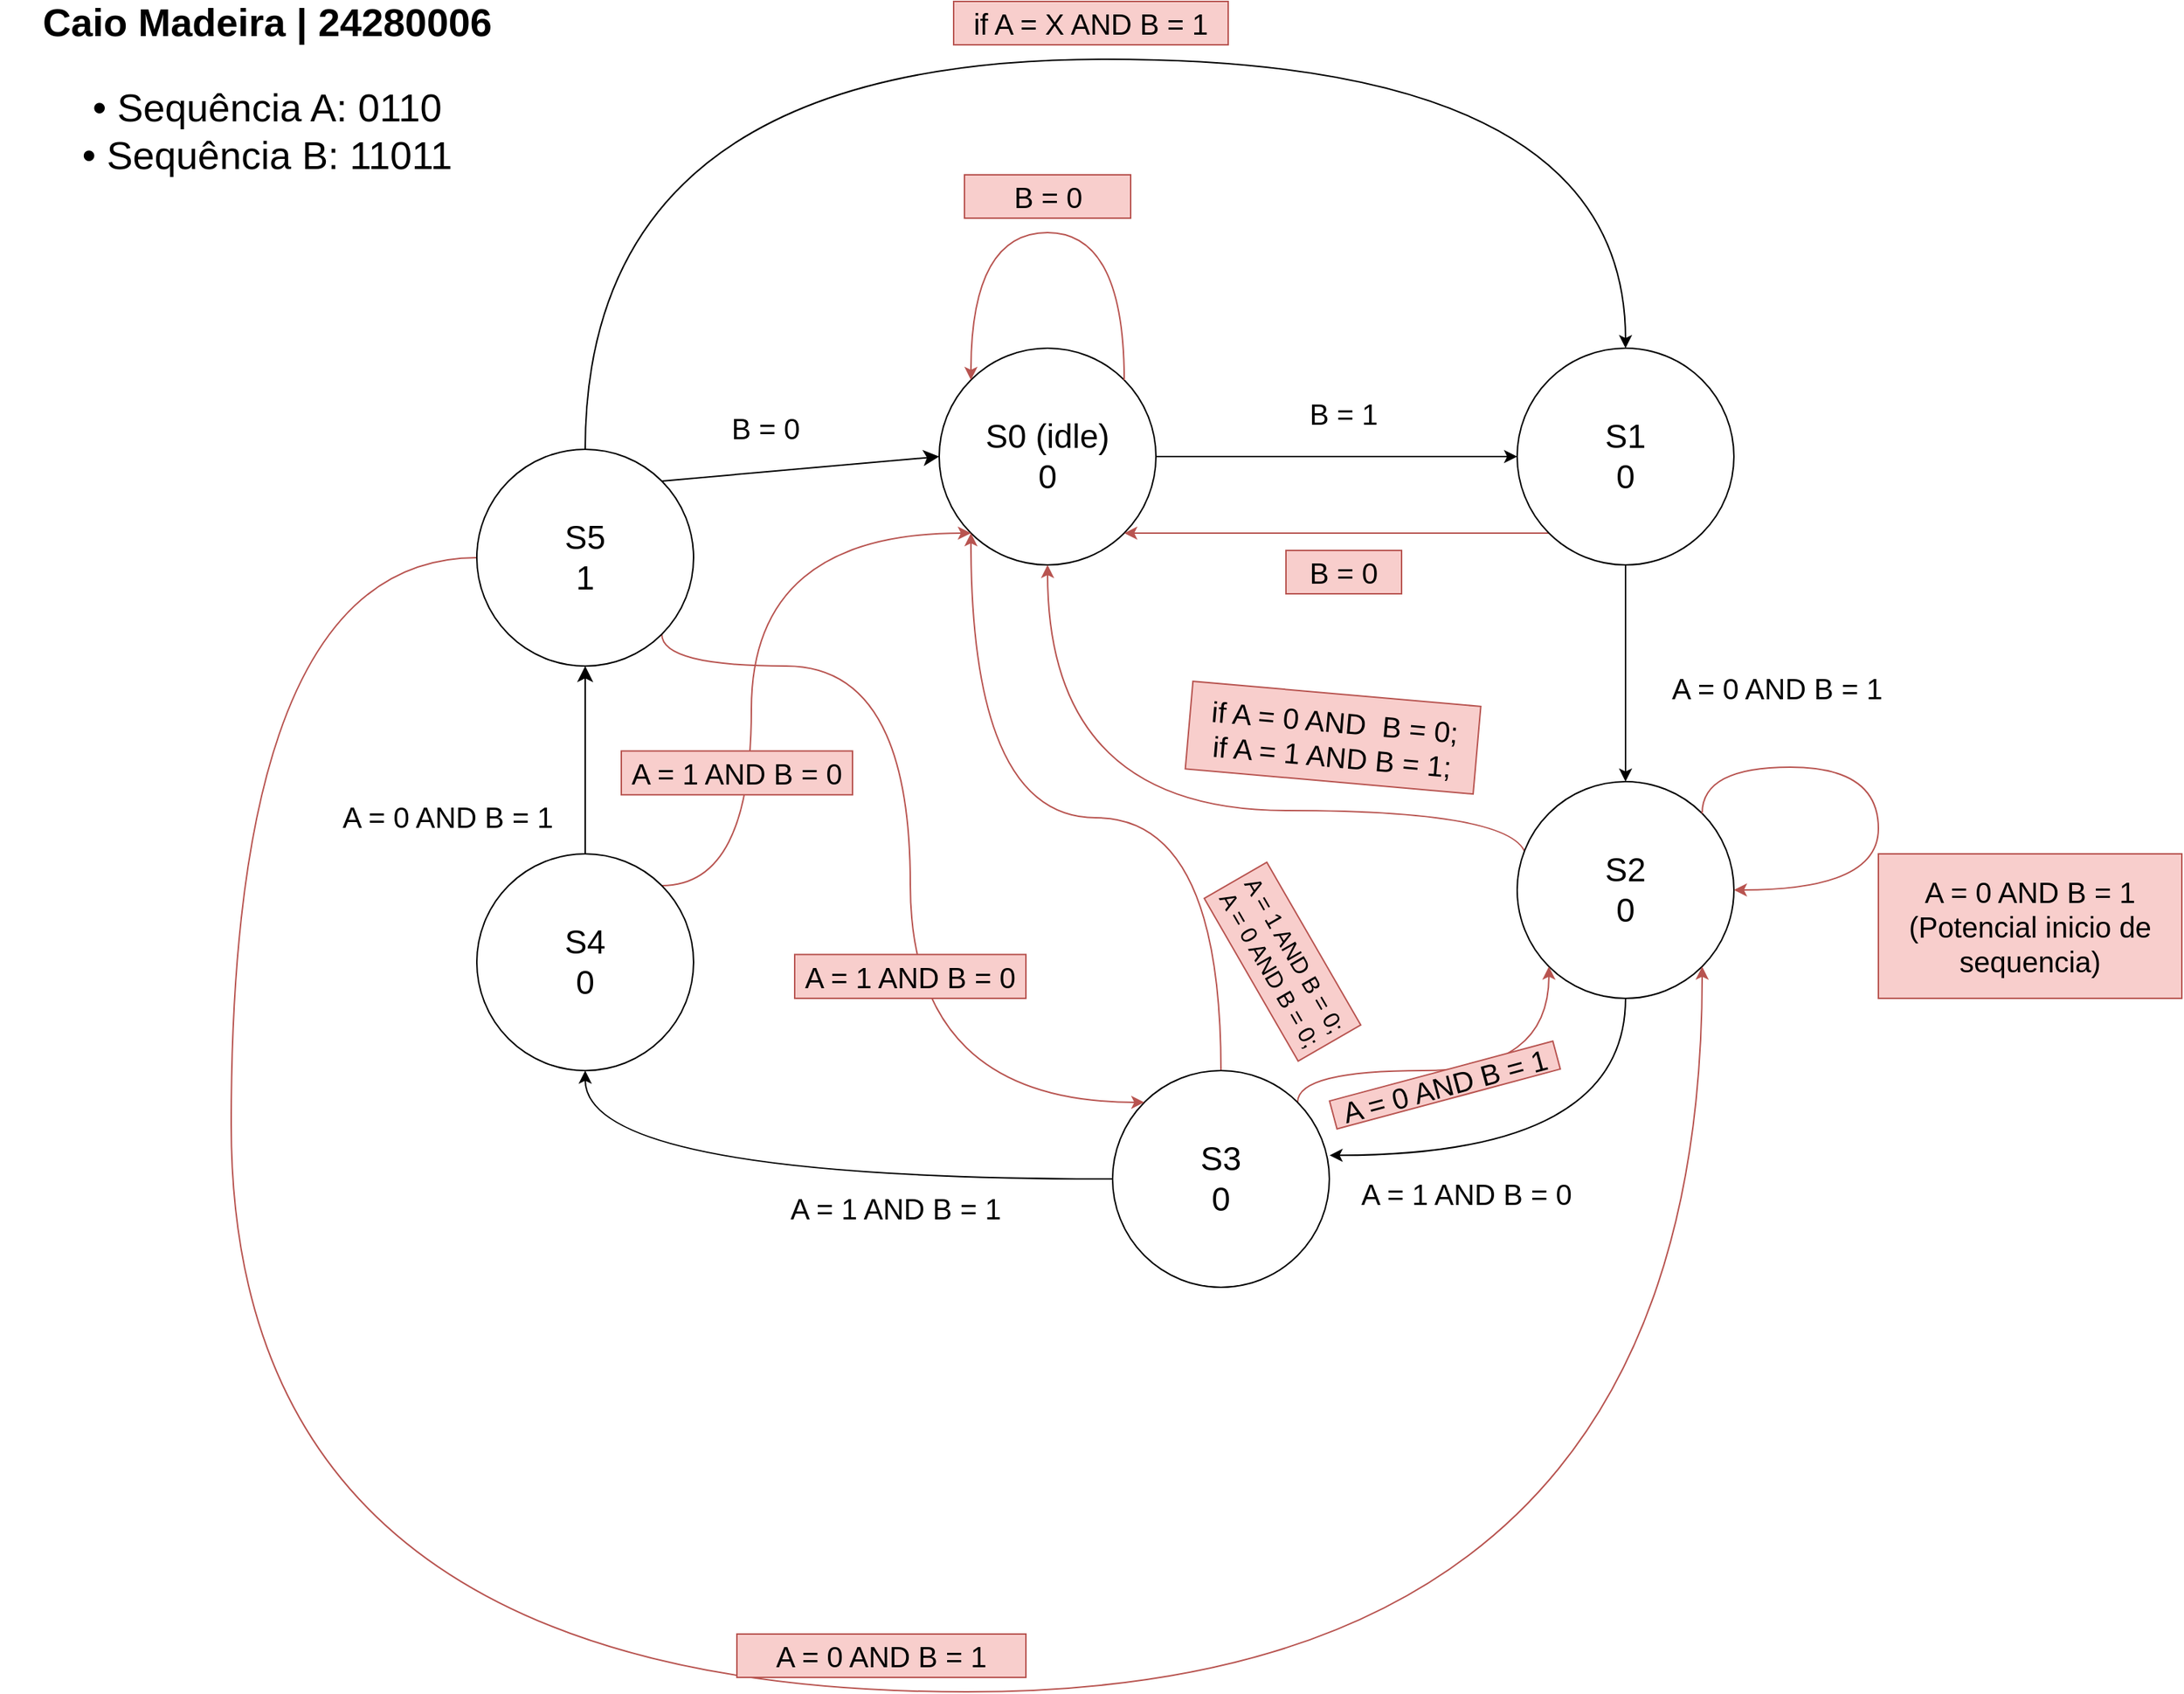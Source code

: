 <mxfile version="24.8.4">
  <diagram name="Page-1" id="b_PFSjgRnYWqNBcnfu1e">
    <mxGraphModel dx="3000" dy="1640" grid="1" gridSize="10" guides="1" tooltips="1" connect="1" arrows="1" fold="1" page="0" pageScale="1" pageWidth="850" pageHeight="1100" background="none" math="0" shadow="0">
      <root>
        <mxCell id="0" />
        <mxCell id="1" parent="0" />
        <mxCell id="tQddnmzMiFavjvR3CnS6-4" style="edgeStyle=orthogonalEdgeStyle;rounded=0;orthogonalLoop=1;jettySize=auto;html=1;entryX=0;entryY=0.5;entryDx=0;entryDy=0;" parent="1" source="tQddnmzMiFavjvR3CnS6-1" target="tQddnmzMiFavjvR3CnS6-2" edge="1">
          <mxGeometry relative="1" as="geometry" />
        </mxCell>
        <mxCell id="tQddnmzMiFavjvR3CnS6-1" value="&lt;font style=&quot;font-size: 23px;&quot;&gt;S0 (idle)&lt;br&gt;0&lt;/font&gt;" style="ellipse;whiteSpace=wrap;html=1;aspect=fixed;" parent="1" vertex="1">
          <mxGeometry x="240" y="100" width="150" height="150" as="geometry" />
        </mxCell>
        <mxCell id="tQddnmzMiFavjvR3CnS6-7" style="edgeStyle=orthogonalEdgeStyle;rounded=0;orthogonalLoop=1;jettySize=auto;html=1;" parent="1" source="tQddnmzMiFavjvR3CnS6-2" edge="1">
          <mxGeometry relative="1" as="geometry">
            <mxPoint x="715" y="400" as="targetPoint" />
          </mxGeometry>
        </mxCell>
        <mxCell id="tQddnmzMiFavjvR3CnS6-23" style="edgeStyle=orthogonalEdgeStyle;rounded=0;orthogonalLoop=1;jettySize=auto;html=1;exitX=0;exitY=1;exitDx=0;exitDy=0;entryX=1;entryY=1;entryDx=0;entryDy=0;fillColor=#f8cecc;strokeColor=#b85450;" parent="1" source="tQddnmzMiFavjvR3CnS6-2" target="tQddnmzMiFavjvR3CnS6-1" edge="1">
          <mxGeometry relative="1" as="geometry" />
        </mxCell>
        <mxCell id="tQddnmzMiFavjvR3CnS6-2" value="&lt;font style=&quot;font-size: 23px;&quot;&gt;S1&lt;br&gt;0&lt;/font&gt;" style="ellipse;whiteSpace=wrap;html=1;aspect=fixed;" parent="1" vertex="1">
          <mxGeometry x="640" y="100" width="150" height="150" as="geometry" />
        </mxCell>
        <mxCell id="tQddnmzMiFavjvR3CnS6-3" value="&lt;span style=&quot;font-size: 20px;&quot;&gt;B = 1&lt;/span&gt;" style="text;html=1;align=center;verticalAlign=middle;whiteSpace=wrap;rounded=0;" parent="1" vertex="1">
          <mxGeometry x="490" y="130" width="60" height="30" as="geometry" />
        </mxCell>
        <mxCell id="tQddnmzMiFavjvR3CnS6-25" style="edgeStyle=orthogonalEdgeStyle;rounded=0;orthogonalLoop=1;jettySize=auto;html=1;entryX=0.5;entryY=1;entryDx=0;entryDy=0;curved=1;exitX=0.042;exitY=0.358;exitDx=0;exitDy=0;exitPerimeter=0;fillColor=#f8cecc;strokeColor=#b85450;" parent="1" source="tQddnmzMiFavjvR3CnS6-5" target="tQddnmzMiFavjvR3CnS6-1" edge="1">
          <mxGeometry relative="1" as="geometry">
            <Array as="points">
              <mxPoint x="646" y="420" />
              <mxPoint x="315" y="420" />
            </Array>
          </mxGeometry>
        </mxCell>
        <mxCell id="tQddnmzMiFavjvR3CnS6-5" value="&lt;span style=&quot;font-size: 23px;&quot;&gt;S2&lt;/span&gt;&lt;div&gt;&lt;span style=&quot;font-size: 23px;&quot;&gt;0&lt;/span&gt;&lt;/div&gt;" style="ellipse;whiteSpace=wrap;html=1;aspect=fixed;" parent="1" vertex="1">
          <mxGeometry x="640" y="400" width="150" height="150" as="geometry" />
        </mxCell>
        <mxCell id="tQddnmzMiFavjvR3CnS6-9" value="&lt;span style=&quot;font-size: 20px;&quot;&gt;A = 0 AND B = 1&lt;/span&gt;" style="text;html=1;align=center;verticalAlign=middle;whiteSpace=wrap;rounded=0;" parent="1" vertex="1">
          <mxGeometry x="740" y="320" width="160" height="30" as="geometry" />
        </mxCell>
        <mxCell id="tQddnmzMiFavjvR3CnS6-11" style="edgeStyle=orthogonalEdgeStyle;rounded=0;orthogonalLoop=1;jettySize=auto;html=1;exitX=1;exitY=0;exitDx=0;exitDy=0;entryX=0;entryY=0;entryDx=0;entryDy=0;curved=1;fillColor=#f8cecc;strokeColor=#b85450;" parent="1" source="tQddnmzMiFavjvR3CnS6-1" target="tQddnmzMiFavjvR3CnS6-1" edge="1">
          <mxGeometry relative="1" as="geometry">
            <Array as="points">
              <mxPoint x="368" y="20" />
              <mxPoint x="262" y="20" />
            </Array>
          </mxGeometry>
        </mxCell>
        <mxCell id="tQddnmzMiFavjvR3CnS6-16" style="edgeStyle=orthogonalEdgeStyle;rounded=0;orthogonalLoop=1;jettySize=auto;html=1;entryX=0.5;entryY=1;entryDx=0;entryDy=0;curved=1;" parent="1" source="tQddnmzMiFavjvR3CnS6-12" target="tQddnmzMiFavjvR3CnS6-15" edge="1">
          <mxGeometry relative="1" as="geometry" />
        </mxCell>
        <mxCell id="tQddnmzMiFavjvR3CnS6-27" style="edgeStyle=orthogonalEdgeStyle;rounded=0;orthogonalLoop=1;jettySize=auto;html=1;exitX=0.5;exitY=0;exitDx=0;exitDy=0;entryX=0;entryY=1;entryDx=0;entryDy=0;curved=1;fillColor=#f8cecc;strokeColor=#b85450;" parent="1" source="tQddnmzMiFavjvR3CnS6-12" target="tQddnmzMiFavjvR3CnS6-1" edge="1">
          <mxGeometry relative="1" as="geometry" />
        </mxCell>
        <mxCell id="hg-iedln__fok776gCNz-8" style="edgeStyle=orthogonalEdgeStyle;rounded=0;orthogonalLoop=1;jettySize=auto;html=1;exitX=1;exitY=0;exitDx=0;exitDy=0;entryX=0;entryY=1;entryDx=0;entryDy=0;curved=1;fillColor=#f8cecc;strokeColor=#b85450;" edge="1" parent="1" source="tQddnmzMiFavjvR3CnS6-12" target="tQddnmzMiFavjvR3CnS6-5">
          <mxGeometry relative="1" as="geometry">
            <Array as="points">
              <mxPoint x="488" y="600" />
              <mxPoint x="662" y="600" />
            </Array>
          </mxGeometry>
        </mxCell>
        <mxCell id="tQddnmzMiFavjvR3CnS6-12" value="&lt;span style=&quot;font-size: 23px;&quot;&gt;S3&lt;/span&gt;&lt;div&gt;&lt;span style=&quot;font-size: 23px;&quot;&gt;0&lt;/span&gt;&lt;/div&gt;" style="ellipse;whiteSpace=wrap;html=1;aspect=fixed;" parent="1" vertex="1">
          <mxGeometry x="360" y="600" width="150" height="150" as="geometry" />
        </mxCell>
        <mxCell id="tQddnmzMiFavjvR3CnS6-13" style="edgeStyle=orthogonalEdgeStyle;rounded=0;orthogonalLoop=1;jettySize=auto;html=1;entryX=1.001;entryY=0.391;entryDx=0;entryDy=0;entryPerimeter=0;curved=1;" parent="1" source="tQddnmzMiFavjvR3CnS6-5" target="tQddnmzMiFavjvR3CnS6-12" edge="1">
          <mxGeometry relative="1" as="geometry">
            <Array as="points">
              <mxPoint x="715" y="659" />
            </Array>
          </mxGeometry>
        </mxCell>
        <mxCell id="tQddnmzMiFavjvR3CnS6-14" value="&lt;span style=&quot;font-size: 20px;&quot;&gt;A = 1 AND B = 0&lt;/span&gt;" style="text;html=1;align=center;verticalAlign=middle;whiteSpace=wrap;rounded=0;" parent="1" vertex="1">
          <mxGeometry x="530" y="670" width="150" height="30" as="geometry" />
        </mxCell>
        <mxCell id="TSoL59lhyGNRVLlthy6h-4" style="edgeStyle=none;curved=1;rounded=0;orthogonalLoop=1;jettySize=auto;html=1;entryX=0.5;entryY=1;entryDx=0;entryDy=0;fontSize=12;startSize=8;endSize=8;" parent="1" source="tQddnmzMiFavjvR3CnS6-15" target="TSoL59lhyGNRVLlthy6h-2" edge="1">
          <mxGeometry relative="1" as="geometry" />
        </mxCell>
        <mxCell id="hg-iedln__fok776gCNz-11" style="edgeStyle=orthogonalEdgeStyle;rounded=0;orthogonalLoop=1;jettySize=auto;html=1;exitX=1;exitY=0;exitDx=0;exitDy=0;entryX=0;entryY=1;entryDx=0;entryDy=0;curved=1;fillColor=#f8cecc;strokeColor=#b85450;" edge="1" parent="1" source="tQddnmzMiFavjvR3CnS6-15" target="tQddnmzMiFavjvR3CnS6-1">
          <mxGeometry relative="1" as="geometry">
            <Array as="points">
              <mxPoint x="110" y="472" />
              <mxPoint x="110" y="228" />
            </Array>
          </mxGeometry>
        </mxCell>
        <mxCell id="tQddnmzMiFavjvR3CnS6-15" value="&lt;div&gt;&lt;span style=&quot;font-size: 23px;&quot;&gt;S4&lt;/span&gt;&lt;/div&gt;&lt;div&gt;&lt;span style=&quot;font-size: 23px;&quot;&gt;0&lt;/span&gt;&lt;/div&gt;" style="ellipse;whiteSpace=wrap;html=1;aspect=fixed;" parent="1" vertex="1">
          <mxGeometry x="-80" y="450" width="150" height="150" as="geometry" />
        </mxCell>
        <mxCell id="tQddnmzMiFavjvR3CnS6-20" value="&lt;span style=&quot;font-size: 20px;&quot;&gt;A = 1 AND B = 1&lt;/span&gt;" style="text;html=1;align=center;verticalAlign=middle;whiteSpace=wrap;rounded=0;" parent="1" vertex="1">
          <mxGeometry x="130" y="680" width="160" height="30" as="geometry" />
        </mxCell>
        <mxCell id="tQddnmzMiFavjvR3CnS6-21" value="&lt;span style=&quot;font-size: 20px;&quot;&gt;B = 0&lt;/span&gt;" style="text;html=1;align=center;verticalAlign=middle;whiteSpace=wrap;rounded=0;" parent="1" vertex="1">
          <mxGeometry x="70" y="140" width="100" height="30" as="geometry" />
        </mxCell>
        <mxCell id="tQddnmzMiFavjvR3CnS6-24" value="&lt;span style=&quot;font-size: 20px;&quot;&gt;B = 0&lt;/span&gt;" style="text;html=1;align=center;verticalAlign=middle;whiteSpace=wrap;rounded=0;fillColor=#f8cecc;strokeColor=#b85450;" parent="1" vertex="1">
          <mxGeometry x="480" y="240" width="80" height="30" as="geometry" />
        </mxCell>
        <mxCell id="tQddnmzMiFavjvR3CnS6-26" value="&lt;span style=&quot;font-size: 20px;&quot;&gt;if A = 0 AND&amp;nbsp; B = 0;&lt;br&gt;&lt;/span&gt;&lt;div&gt;&lt;span style=&quot;font-size: 20px;&quot;&gt;if A = 1 AND B = 1;&lt;/span&gt;&lt;/div&gt;" style="text;html=1;align=center;verticalAlign=middle;whiteSpace=wrap;rounded=0;rotation=5;fillColor=#f8cecc;strokeColor=#b85450;" parent="1" vertex="1">
          <mxGeometry x="412.59" y="339.13" width="199.96" height="60.87" as="geometry" />
        </mxCell>
        <mxCell id="tQddnmzMiFavjvR3CnS6-28" value="&lt;div style=&quot;font-size: 16px;&quot;&gt;&lt;font style=&quot;font-size: 16px;&quot;&gt;A = 1 AND B = 0;&lt;/font&gt;&lt;/div&gt;&lt;div style=&quot;font-size: 16px;&quot;&gt;&lt;font style=&quot;font-size: 16px;&quot;&gt;A = 0 AND B = 0;&lt;/font&gt;&lt;/div&gt;" style="text;html=1;align=center;verticalAlign=middle;whiteSpace=wrap;rounded=0;fillColor=#f8cecc;strokeColor=#b85450;rotation=60;" parent="1" vertex="1">
          <mxGeometry x="412.59" y="499.66" width="130" height="50" as="geometry" />
        </mxCell>
        <mxCell id="tQddnmzMiFavjvR3CnS6-34" value="&lt;font style=&quot;font-size: 27px;&quot;&gt;&lt;b&gt;Caio Madeira | 24280006&lt;/b&gt;&lt;/font&gt;" style="text;html=1;align=center;verticalAlign=middle;whiteSpace=wrap;rounded=0;strokeWidth=2;" parent="1" vertex="1">
          <mxGeometry x="-410" y="-140" width="370" height="30" as="geometry" />
        </mxCell>
        <mxCell id="TSoL59lhyGNRVLlthy6h-7" style="edgeStyle=none;curved=1;rounded=0;orthogonalLoop=1;jettySize=auto;html=1;exitX=1;exitY=0;exitDx=0;exitDy=0;entryX=0;entryY=0.5;entryDx=0;entryDy=0;fontSize=12;startSize=8;endSize=8;" parent="1" source="TSoL59lhyGNRVLlthy6h-2" target="tQddnmzMiFavjvR3CnS6-1" edge="1">
          <mxGeometry relative="1" as="geometry" />
        </mxCell>
        <mxCell id="Ctu_GQ60YnpbgzEwKwgF-9" style="edgeStyle=orthogonalEdgeStyle;rounded=0;orthogonalLoop=1;jettySize=auto;html=1;entryX=0.5;entryY=0;entryDx=0;entryDy=0;curved=1;" parent="1" source="TSoL59lhyGNRVLlthy6h-2" target="tQddnmzMiFavjvR3CnS6-2" edge="1">
          <mxGeometry relative="1" as="geometry">
            <Array as="points">
              <mxPoint x="-5" y="-100" />
              <mxPoint x="715" y="-100" />
            </Array>
          </mxGeometry>
        </mxCell>
        <mxCell id="Ctu_GQ60YnpbgzEwKwgF-11" style="edgeStyle=orthogonalEdgeStyle;rounded=0;orthogonalLoop=1;jettySize=auto;html=1;entryX=0;entryY=0;entryDx=0;entryDy=0;curved=1;exitX=1;exitY=1;exitDx=0;exitDy=0;fillColor=#f8cecc;strokeColor=#b85450;" parent="1" source="TSoL59lhyGNRVLlthy6h-2" target="tQddnmzMiFavjvR3CnS6-12" edge="1">
          <mxGeometry relative="1" as="geometry">
            <mxPoint x="-10" y="320" as="sourcePoint" />
            <mxPoint x="301.967" y="696.967" as="targetPoint" />
            <Array as="points">
              <mxPoint x="48" y="320" />
              <mxPoint x="220" y="320" />
              <mxPoint x="220" y="622" />
            </Array>
          </mxGeometry>
        </mxCell>
        <mxCell id="Ctu_GQ60YnpbgzEwKwgF-15" style="edgeStyle=orthogonalEdgeStyle;rounded=0;orthogonalLoop=1;jettySize=auto;html=1;entryX=1;entryY=1;entryDx=0;entryDy=0;curved=1;fillColor=#f8cecc;strokeColor=#b85450;" parent="1" source="TSoL59lhyGNRVLlthy6h-2" target="tQddnmzMiFavjvR3CnS6-5" edge="1">
          <mxGeometry relative="1" as="geometry">
            <Array as="points">
              <mxPoint x="-250" y="245" />
              <mxPoint x="-250" y="1030" />
              <mxPoint x="768" y="1030" />
            </Array>
          </mxGeometry>
        </mxCell>
        <mxCell id="TSoL59lhyGNRVLlthy6h-2" value="&lt;div&gt;&lt;span style=&quot;font-size: 23px;&quot;&gt;S5&lt;/span&gt;&lt;/div&gt;&lt;div&gt;&lt;span style=&quot;font-size: 23px;&quot;&gt;1&lt;/span&gt;&lt;/div&gt;" style="ellipse;whiteSpace=wrap;html=1;aspect=fixed;" parent="1" vertex="1">
          <mxGeometry x="-80" y="170" width="150" height="150" as="geometry" />
        </mxCell>
        <mxCell id="TSoL59lhyGNRVLlthy6h-3" style="edgeStyle=none;curved=1;rounded=0;orthogonalLoop=1;jettySize=auto;html=1;exitX=0.5;exitY=0;exitDx=0;exitDy=0;fontSize=12;startSize=8;endSize=8;" parent="1" edge="1">
          <mxGeometry relative="1" as="geometry">
            <mxPoint x="-145" y="510" as="sourcePoint" />
            <mxPoint x="-145" y="510" as="targetPoint" />
          </mxGeometry>
        </mxCell>
        <mxCell id="TSoL59lhyGNRVLlthy6h-8" value="&lt;span style=&quot;font-size: 20px;&quot;&gt;A = 0 AND B = 1&lt;/span&gt;" style="text;html=1;align=center;verticalAlign=middle;whiteSpace=wrap;rounded=0;" parent="1" vertex="1">
          <mxGeometry x="-180" y="409.13" width="160" height="30" as="geometry" />
        </mxCell>
        <mxCell id="1OENyqT5GAdR2yC9RkHn-1" value="&lt;span style=&quot;font-size: 20px;&quot;&gt;B = 0&lt;/span&gt;" style="text;html=1;align=center;verticalAlign=middle;whiteSpace=wrap;rounded=0;fillColor=#f8cecc;strokeColor=#b85450;" parent="1" vertex="1">
          <mxGeometry x="257.5" y="-20" width="115" height="30" as="geometry" />
        </mxCell>
        <mxCell id="Ctu_GQ60YnpbgzEwKwgF-4" value="&lt;span style=&quot;font-size: 20px;&quot;&gt;A = 0 AND B = 1 (Potencial inicio de sequencia)&lt;br&gt;&lt;/span&gt;" style="text;html=1;align=center;verticalAlign=middle;whiteSpace=wrap;rounded=0;fillColor=#f8cecc;strokeColor=#b85450;" parent="1" vertex="1">
          <mxGeometry x="890" y="450" width="210" height="100" as="geometry" />
        </mxCell>
        <mxCell id="Ctu_GQ60YnpbgzEwKwgF-6" style="edgeStyle=orthogonalEdgeStyle;rounded=0;orthogonalLoop=1;jettySize=auto;html=1;exitX=1;exitY=0;exitDx=0;exitDy=0;entryX=1;entryY=0.5;entryDx=0;entryDy=0;curved=1;fillColor=#f8cecc;strokeColor=#b85450;" parent="1" source="tQddnmzMiFavjvR3CnS6-5" target="tQddnmzMiFavjvR3CnS6-5" edge="1">
          <mxGeometry relative="1" as="geometry">
            <Array as="points">
              <mxPoint x="768" y="390" />
              <mxPoint x="890" y="390" />
              <mxPoint x="890" y="475" />
            </Array>
          </mxGeometry>
        </mxCell>
        <mxCell id="Ctu_GQ60YnpbgzEwKwgF-10" value="&lt;span style=&quot;font-size: 20px;&quot;&gt;if A = X AND B = 1&lt;/span&gt;" style="text;html=1;align=center;verticalAlign=middle;whiteSpace=wrap;rounded=0;fillColor=#f8cecc;strokeColor=#b85450;" parent="1" vertex="1">
          <mxGeometry x="250" y="-140" width="190" height="30" as="geometry" />
        </mxCell>
        <mxCell id="Ctu_GQ60YnpbgzEwKwgF-12" value="&lt;span style=&quot;font-size: 20px;&quot;&gt;A = 1 AND B = 0&lt;br&gt;&lt;/span&gt;" style="text;html=1;align=center;verticalAlign=middle;whiteSpace=wrap;rounded=0;rotation=0;fillColor=#f8cecc;strokeColor=#b85450;" parent="1" vertex="1">
          <mxGeometry x="140" y="519.66" width="160" height="30.34" as="geometry" />
        </mxCell>
        <mxCell id="Ctu_GQ60YnpbgzEwKwgF-14" value="&lt;span style=&quot;font-size: 20px;&quot;&gt;A = 0 AND B = 1&lt;br&gt;&lt;/span&gt;" style="text;html=1;align=center;verticalAlign=middle;whiteSpace=wrap;rounded=0;fillColor=#f8cecc;strokeColor=#b85450;" parent="1" vertex="1">
          <mxGeometry x="100" y="990" width="200" height="30" as="geometry" />
        </mxCell>
        <mxCell id="hg-iedln__fok776gCNz-2" value="&lt;font style=&quot;font-size: 27px;&quot;&gt;• Sequência A: 0110&lt;br/&gt;• Sequência B: 11011&lt;/font&gt;" style="text;html=1;align=center;verticalAlign=middle;whiteSpace=wrap;rounded=0;strokeWidth=2;" vertex="1" parent="1">
          <mxGeometry x="-410" y="-90" width="370" height="80" as="geometry" />
        </mxCell>
        <mxCell id="hg-iedln__fok776gCNz-9" value="&lt;span style=&quot;font-size: 20px;&quot;&gt;A = 0 AND B = 1&lt;/span&gt;" style="text;html=1;align=center;verticalAlign=middle;whiteSpace=wrap;rounded=0;fillColor=#f8cecc;strokeColor=#b85450;rotation=-15;" vertex="1" parent="1">
          <mxGeometry x="510" y="600" width="160" height="20" as="geometry" />
        </mxCell>
        <mxCell id="hg-iedln__fok776gCNz-12" value="&lt;span style=&quot;font-size: 20px;&quot;&gt;A = 1 AND B = 0&lt;br&gt;&lt;/span&gt;" style="text;html=1;align=center;verticalAlign=middle;whiteSpace=wrap;rounded=0;rotation=0;fillColor=#f8cecc;strokeColor=#b85450;" vertex="1" parent="1">
          <mxGeometry x="20" y="378.79" width="160" height="30.34" as="geometry" />
        </mxCell>
      </root>
    </mxGraphModel>
  </diagram>
</mxfile>
